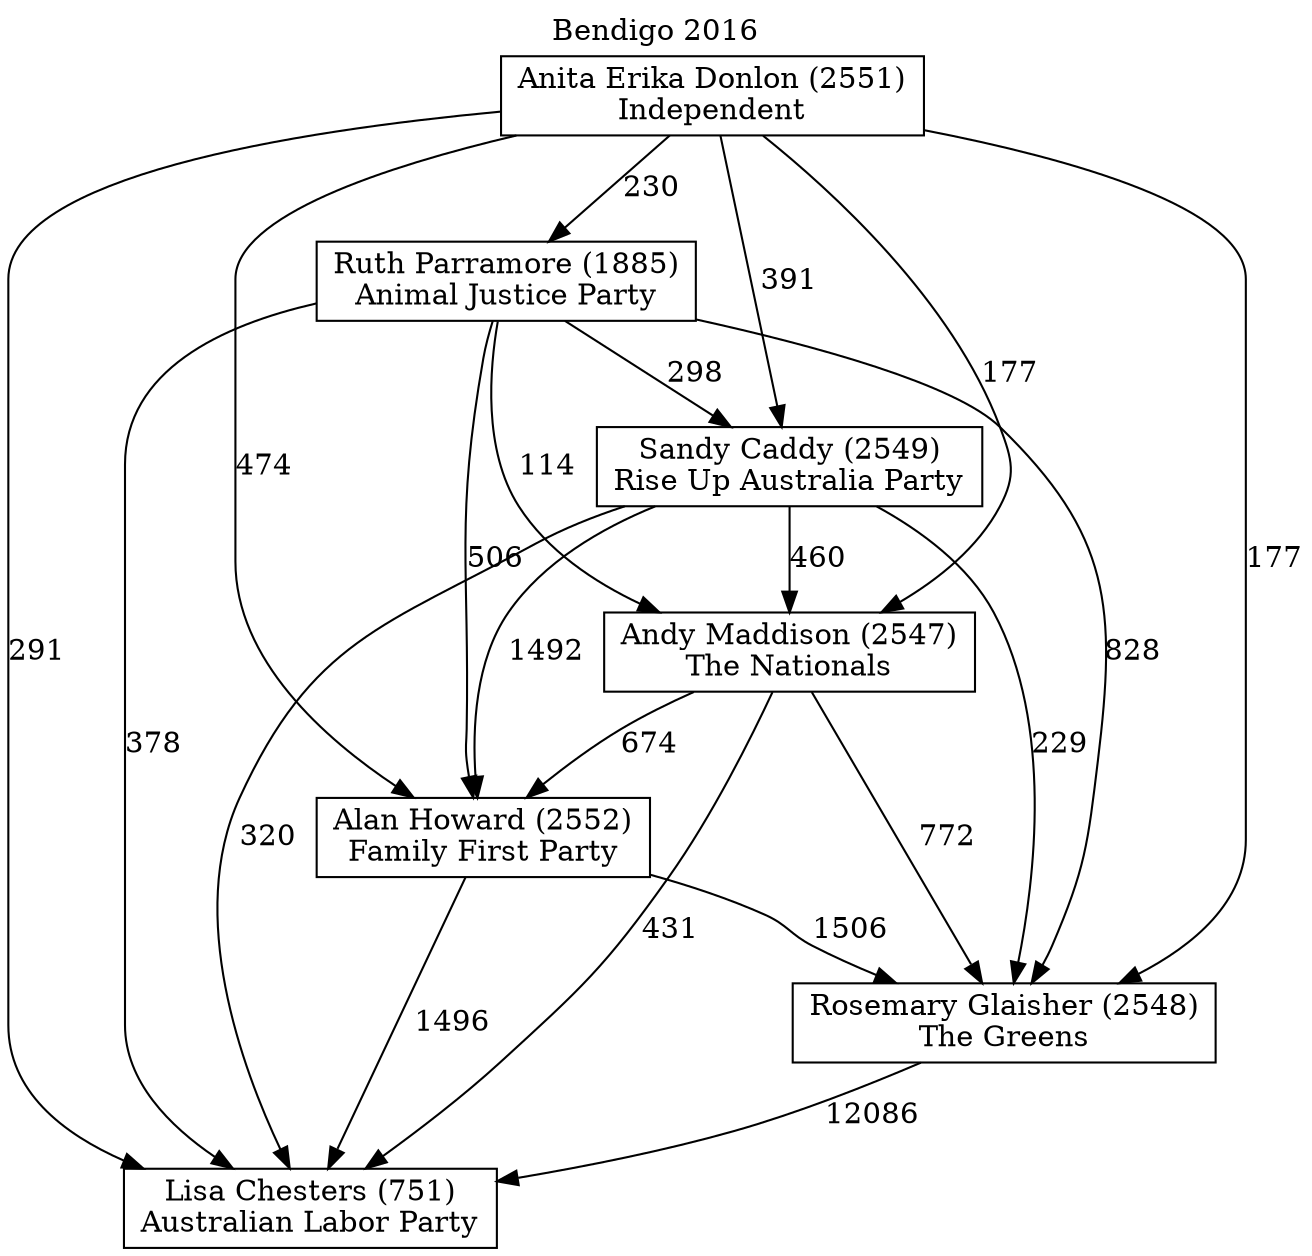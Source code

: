 // House preference flow
digraph "Lisa Chesters (751)_Bendigo_2016" {
	graph [label="Bendigo 2016" labelloc=t mclimit=10]
	node [shape=box]
	"Anita Erika Donlon (2551)" [label="Anita Erika Donlon (2551)
Independent"]
	"Rosemary Glaisher (2548)" [label="Rosemary Glaisher (2548)
The Greens"]
	"Sandy Caddy (2549)" [label="Sandy Caddy (2549)
Rise Up Australia Party"]
	"Andy Maddison (2547)" [label="Andy Maddison (2547)
The Nationals"]
	"Lisa Chesters (751)" [label="Lisa Chesters (751)
Australian Labor Party"]
	"Ruth Parramore (1885)" [label="Ruth Parramore (1885)
Animal Justice Party"]
	"Alan Howard (2552)" [label="Alan Howard (2552)
Family First Party"]
	"Anita Erika Donlon (2551)" -> "Ruth Parramore (1885)" [label=230]
	"Anita Erika Donlon (2551)" -> "Lisa Chesters (751)" [label=291]
	"Anita Erika Donlon (2551)" -> "Andy Maddison (2547)" [label=177]
	"Anita Erika Donlon (2551)" -> "Alan Howard (2552)" [label=474]
	"Sandy Caddy (2549)" -> "Andy Maddison (2547)" [label=460]
	"Andy Maddison (2547)" -> "Lisa Chesters (751)" [label=431]
	"Alan Howard (2552)" -> "Lisa Chesters (751)" [label=1496]
	"Andy Maddison (2547)" -> "Rosemary Glaisher (2548)" [label=772]
	"Ruth Parramore (1885)" -> "Alan Howard (2552)" [label=506]
	"Ruth Parramore (1885)" -> "Rosemary Glaisher (2548)" [label=828]
	"Sandy Caddy (2549)" -> "Rosemary Glaisher (2548)" [label=229]
	"Anita Erika Donlon (2551)" -> "Sandy Caddy (2549)" [label=391]
	"Sandy Caddy (2549)" -> "Lisa Chesters (751)" [label=320]
	"Rosemary Glaisher (2548)" -> "Lisa Chesters (751)" [label=12086]
	"Sandy Caddy (2549)" -> "Alan Howard (2552)" [label=1492]
	"Ruth Parramore (1885)" -> "Sandy Caddy (2549)" [label=298]
	"Andy Maddison (2547)" -> "Alan Howard (2552)" [label=674]
	"Ruth Parramore (1885)" -> "Lisa Chesters (751)" [label=378]
	"Anita Erika Donlon (2551)" -> "Rosemary Glaisher (2548)" [label=177]
	"Alan Howard (2552)" -> "Rosemary Glaisher (2548)" [label=1506]
	"Ruth Parramore (1885)" -> "Andy Maddison (2547)" [label=114]
}
